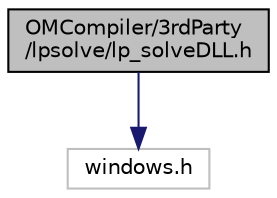 digraph "OMCompiler/3rdParty/lpsolve/lp_solveDLL.h"
{
  edge [fontname="Helvetica",fontsize="10",labelfontname="Helvetica",labelfontsize="10"];
  node [fontname="Helvetica",fontsize="10",shape=record];
  Node0 [label="OMCompiler/3rdParty\l/lpsolve/lp_solveDLL.h",height=0.2,width=0.4,color="black", fillcolor="grey75", style="filled", fontcolor="black"];
  Node0 -> Node1 [color="midnightblue",fontsize="10",style="solid",fontname="Helvetica"];
  Node1 [label="windows.h",height=0.2,width=0.4,color="grey75", fillcolor="white", style="filled"];
}
